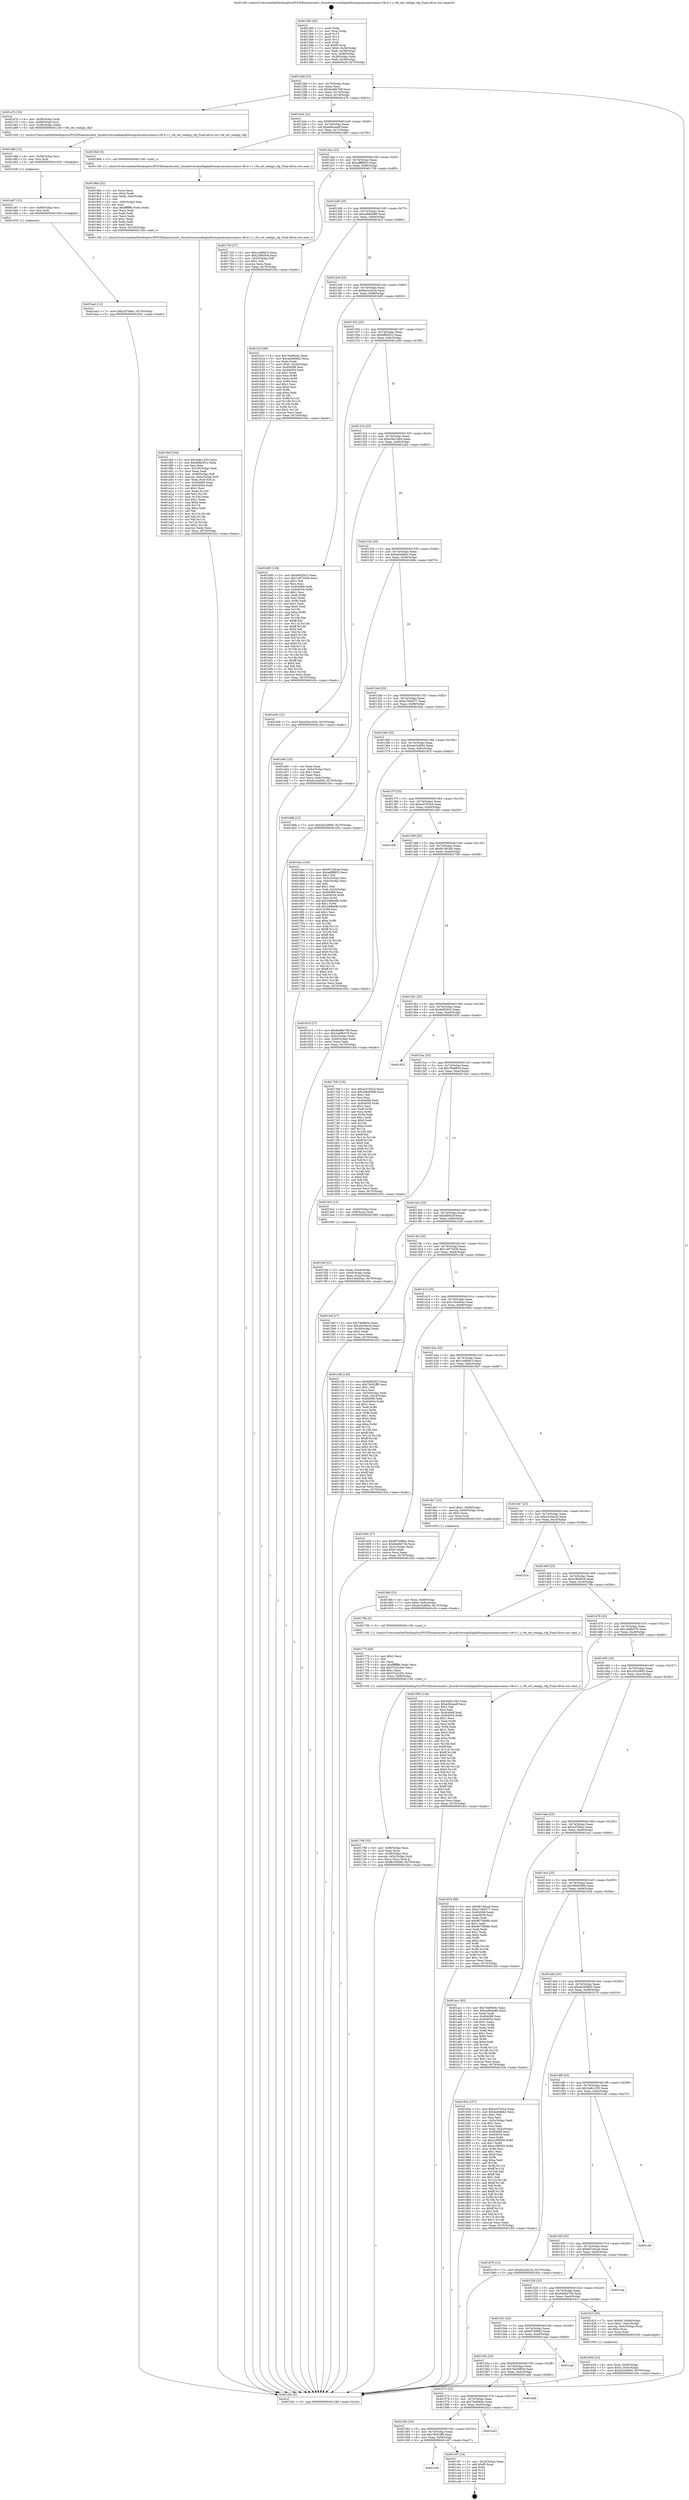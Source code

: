 digraph "0x401260" {
  label = "0x401260 (/mnt/c/Users/mathe/Desktop/tcc/POCII/binaries/extr_linuxdriversmediaplatformqcomcamsscamss-vfe-4-1.c_vfe_set_realign_cfg_Final-ollvm.out::main(0))"
  labelloc = "t"
  node[shape=record]

  Entry [label="",width=0.3,height=0.3,shape=circle,fillcolor=black,style=filled]
  "0x40128d" [label="{
     0x40128d [23]\l
     | [instrs]\l
     &nbsp;&nbsp;0x40128d \<+3\>: mov -0x70(%rbp),%eax\l
     &nbsp;&nbsp;0x401290 \<+2\>: mov %eax,%ecx\l
     &nbsp;&nbsp;0x401292 \<+6\>: sub $0x8ed6b708,%ecx\l
     &nbsp;&nbsp;0x401298 \<+3\>: mov %eax,-0x74(%rbp)\l
     &nbsp;&nbsp;0x40129b \<+3\>: mov %ecx,-0x78(%rbp)\l
     &nbsp;&nbsp;0x40129e \<+6\>: je 0000000000401a7b \<main+0x81b\>\l
  }"]
  "0x401a7b" [label="{
     0x401a7b [16]\l
     | [instrs]\l
     &nbsp;&nbsp;0x401a7b \<+4\>: mov -0x58(%rbp),%rdi\l
     &nbsp;&nbsp;0x401a7f \<+4\>: mov -0x68(%rbp),%rsi\l
     &nbsp;&nbsp;0x401a83 \<+3\>: mov -0x48(%rbp),%edx\l
     &nbsp;&nbsp;0x401a86 \<+5\>: call 0000000000401240 \<vfe_set_realign_cfg\>\l
     | [calls]\l
     &nbsp;&nbsp;0x401240 \{1\} (/mnt/c/Users/mathe/Desktop/tcc/POCII/binaries/extr_linuxdriversmediaplatformqcomcamsscamss-vfe-4-1.c_vfe_set_realign_cfg_Final-ollvm.out::vfe_set_realign_cfg)\l
  }"]
  "0x4012a4" [label="{
     0x4012a4 [22]\l
     | [instrs]\l
     &nbsp;&nbsp;0x4012a4 \<+5\>: jmp 00000000004012a9 \<main+0x49\>\l
     &nbsp;&nbsp;0x4012a9 \<+3\>: mov -0x74(%rbp),%eax\l
     &nbsp;&nbsp;0x4012ac \<+5\>: sub $0xa06ceadf,%eax\l
     &nbsp;&nbsp;0x4012b1 \<+3\>: mov %eax,-0x7c(%rbp)\l
     &nbsp;&nbsp;0x4012b4 \<+6\>: je 00000000004019b6 \<main+0x756\>\l
  }"]
  Exit [label="",width=0.3,height=0.3,shape=circle,fillcolor=black,style=filled,peripheries=2]
  "0x4019b6" [label="{
     0x4019b6 [5]\l
     | [instrs]\l
     &nbsp;&nbsp;0x4019b6 \<+5\>: call 0000000000401160 \<next_i\>\l
     | [calls]\l
     &nbsp;&nbsp;0x401160 \{1\} (/mnt/c/Users/mathe/Desktop/tcc/POCII/binaries/extr_linuxdriversmediaplatformqcomcamsscamss-vfe-4-1.c_vfe_set_realign_cfg_Final-ollvm.out::next_i)\l
  }"]
  "0x4012ba" [label="{
     0x4012ba [22]\l
     | [instrs]\l
     &nbsp;&nbsp;0x4012ba \<+5\>: jmp 00000000004012bf \<main+0x5f\>\l
     &nbsp;&nbsp;0x4012bf \<+3\>: mov -0x74(%rbp),%eax\l
     &nbsp;&nbsp;0x4012c2 \<+5\>: sub $0xadff8833,%eax\l
     &nbsp;&nbsp;0x4012c7 \<+3\>: mov %eax,-0x80(%rbp)\l
     &nbsp;&nbsp;0x4012ca \<+6\>: je 0000000000401750 \<main+0x4f0\>\l
  }"]
  "0x4015a5" [label="{
     0x4015a5\l
  }", style=dashed]
  "0x401750" [label="{
     0x401750 [27]\l
     | [instrs]\l
     &nbsp;&nbsp;0x401750 \<+5\>: mov $0x1e4f0dc3,%eax\l
     &nbsp;&nbsp;0x401755 \<+5\>: mov $0x23f6d0c6,%ecx\l
     &nbsp;&nbsp;0x40175a \<+3\>: mov -0x25(%rbp),%dl\l
     &nbsp;&nbsp;0x40175d \<+3\>: test $0x1,%dl\l
     &nbsp;&nbsp;0x401760 \<+3\>: cmovne %ecx,%eax\l
     &nbsp;&nbsp;0x401763 \<+3\>: mov %eax,-0x70(%rbp)\l
     &nbsp;&nbsp;0x401766 \<+5\>: jmp 0000000000401d3c \<main+0xadc\>\l
  }"]
  "0x4012d0" [label="{
     0x4012d0 [25]\l
     | [instrs]\l
     &nbsp;&nbsp;0x4012d0 \<+5\>: jmp 00000000004012d5 \<main+0x75\>\l
     &nbsp;&nbsp;0x4012d5 \<+3\>: mov -0x74(%rbp),%eax\l
     &nbsp;&nbsp;0x4012d8 \<+5\>: sub $0xae66eb86,%eax\l
     &nbsp;&nbsp;0x4012dd \<+6\>: mov %eax,-0x84(%rbp)\l
     &nbsp;&nbsp;0x4012e3 \<+6\>: je 0000000000401b1f \<main+0x8bf\>\l
  }"]
  "0x401c97" [label="{
     0x401c97 [19]\l
     | [instrs]\l
     &nbsp;&nbsp;0x401c97 \<+3\>: mov -0x24(%rbp),%eax\l
     &nbsp;&nbsp;0x401c9a \<+7\>: add $0xf0,%rsp\l
     &nbsp;&nbsp;0x401ca1 \<+1\>: pop %rbx\l
     &nbsp;&nbsp;0x401ca2 \<+2\>: pop %r12\l
     &nbsp;&nbsp;0x401ca4 \<+2\>: pop %r14\l
     &nbsp;&nbsp;0x401ca6 \<+2\>: pop %r15\l
     &nbsp;&nbsp;0x401ca8 \<+1\>: pop %rbp\l
     &nbsp;&nbsp;0x401ca9 \<+1\>: ret\l
  }"]
  "0x401b1f" [label="{
     0x401b1f [90]\l
     | [instrs]\l
     &nbsp;&nbsp;0x401b1f \<+5\>: mov $0x76a99c6c,%eax\l
     &nbsp;&nbsp;0x401b24 \<+5\>: mov $0x4a2698d2,%ecx\l
     &nbsp;&nbsp;0x401b29 \<+2\>: xor %edx,%edx\l
     &nbsp;&nbsp;0x401b2b \<+7\>: movl $0x0,-0x34(%rbp)\l
     &nbsp;&nbsp;0x401b32 \<+7\>: mov 0x404068,%esi\l
     &nbsp;&nbsp;0x401b39 \<+7\>: mov 0x404054,%edi\l
     &nbsp;&nbsp;0x401b40 \<+3\>: sub $0x1,%edx\l
     &nbsp;&nbsp;0x401b43 \<+3\>: mov %esi,%r8d\l
     &nbsp;&nbsp;0x401b46 \<+3\>: add %edx,%r8d\l
     &nbsp;&nbsp;0x401b49 \<+4\>: imul %r8d,%esi\l
     &nbsp;&nbsp;0x401b4d \<+3\>: and $0x1,%esi\l
     &nbsp;&nbsp;0x401b50 \<+3\>: cmp $0x0,%esi\l
     &nbsp;&nbsp;0x401b53 \<+4\>: sete %r9b\l
     &nbsp;&nbsp;0x401b57 \<+3\>: cmp $0xa,%edi\l
     &nbsp;&nbsp;0x401b5a \<+4\>: setl %r10b\l
     &nbsp;&nbsp;0x401b5e \<+3\>: mov %r9b,%r11b\l
     &nbsp;&nbsp;0x401b61 \<+3\>: and %r10b,%r11b\l
     &nbsp;&nbsp;0x401b64 \<+3\>: xor %r10b,%r9b\l
     &nbsp;&nbsp;0x401b67 \<+3\>: or %r9b,%r11b\l
     &nbsp;&nbsp;0x401b6a \<+4\>: test $0x1,%r11b\l
     &nbsp;&nbsp;0x401b6e \<+3\>: cmovne %ecx,%eax\l
     &nbsp;&nbsp;0x401b71 \<+3\>: mov %eax,-0x70(%rbp)\l
     &nbsp;&nbsp;0x401b74 \<+5\>: jmp 0000000000401d3c \<main+0xadc\>\l
  }"]
  "0x4012e9" [label="{
     0x4012e9 [25]\l
     | [instrs]\l
     &nbsp;&nbsp;0x4012e9 \<+5\>: jmp 00000000004012ee \<main+0x8e\>\l
     &nbsp;&nbsp;0x4012ee \<+3\>: mov -0x74(%rbp),%eax\l
     &nbsp;&nbsp;0x4012f1 \<+5\>: sub $0xbe2cd23a,%eax\l
     &nbsp;&nbsp;0x4012f6 \<+6\>: mov %eax,-0x88(%rbp)\l
     &nbsp;&nbsp;0x4012fc \<+6\>: je 0000000000401b85 \<main+0x925\>\l
  }"]
  "0x40158c" [label="{
     0x40158c [25]\l
     | [instrs]\l
     &nbsp;&nbsp;0x40158c \<+5\>: jmp 0000000000401591 \<main+0x331\>\l
     &nbsp;&nbsp;0x401591 \<+3\>: mov -0x74(%rbp),%eax\l
     &nbsp;&nbsp;0x401594 \<+5\>: sub $0x78c81ff8,%eax\l
     &nbsp;&nbsp;0x401599 \<+6\>: mov %eax,-0xf4(%rbp)\l
     &nbsp;&nbsp;0x40159f \<+6\>: je 0000000000401c97 \<main+0xa37\>\l
  }"]
  "0x401b85" [label="{
     0x401b85 [134]\l
     | [instrs]\l
     &nbsp;&nbsp;0x401b85 \<+5\>: mov $0xfe6f2923,%eax\l
     &nbsp;&nbsp;0x401b8a \<+5\>: mov $0x14973436,%ecx\l
     &nbsp;&nbsp;0x401b8f \<+2\>: mov $0x1,%dl\l
     &nbsp;&nbsp;0x401b91 \<+2\>: xor %esi,%esi\l
     &nbsp;&nbsp;0x401b93 \<+7\>: mov 0x404068,%edi\l
     &nbsp;&nbsp;0x401b9a \<+8\>: mov 0x404054,%r8d\l
     &nbsp;&nbsp;0x401ba2 \<+3\>: sub $0x1,%esi\l
     &nbsp;&nbsp;0x401ba5 \<+3\>: mov %edi,%r9d\l
     &nbsp;&nbsp;0x401ba8 \<+3\>: add %esi,%r9d\l
     &nbsp;&nbsp;0x401bab \<+4\>: imul %r9d,%edi\l
     &nbsp;&nbsp;0x401baf \<+3\>: and $0x1,%edi\l
     &nbsp;&nbsp;0x401bb2 \<+3\>: cmp $0x0,%edi\l
     &nbsp;&nbsp;0x401bb5 \<+4\>: sete %r10b\l
     &nbsp;&nbsp;0x401bb9 \<+4\>: cmp $0xa,%r8d\l
     &nbsp;&nbsp;0x401bbd \<+4\>: setl %r11b\l
     &nbsp;&nbsp;0x401bc1 \<+3\>: mov %r10b,%bl\l
     &nbsp;&nbsp;0x401bc4 \<+3\>: xor $0xff,%bl\l
     &nbsp;&nbsp;0x401bc7 \<+3\>: mov %r11b,%r14b\l
     &nbsp;&nbsp;0x401bca \<+4\>: xor $0xff,%r14b\l
     &nbsp;&nbsp;0x401bce \<+3\>: xor $0x0,%dl\l
     &nbsp;&nbsp;0x401bd1 \<+3\>: mov %bl,%r15b\l
     &nbsp;&nbsp;0x401bd4 \<+4\>: and $0x0,%r15b\l
     &nbsp;&nbsp;0x401bd8 \<+3\>: and %dl,%r10b\l
     &nbsp;&nbsp;0x401bdb \<+3\>: mov %r14b,%r12b\l
     &nbsp;&nbsp;0x401bde \<+4\>: and $0x0,%r12b\l
     &nbsp;&nbsp;0x401be2 \<+3\>: and %dl,%r11b\l
     &nbsp;&nbsp;0x401be5 \<+3\>: or %r10b,%r15b\l
     &nbsp;&nbsp;0x401be8 \<+3\>: or %r11b,%r12b\l
     &nbsp;&nbsp;0x401beb \<+3\>: xor %r12b,%r15b\l
     &nbsp;&nbsp;0x401bee \<+3\>: or %r14b,%bl\l
     &nbsp;&nbsp;0x401bf1 \<+3\>: xor $0xff,%bl\l
     &nbsp;&nbsp;0x401bf4 \<+3\>: or $0x0,%dl\l
     &nbsp;&nbsp;0x401bf7 \<+2\>: and %dl,%bl\l
     &nbsp;&nbsp;0x401bf9 \<+3\>: or %bl,%r15b\l
     &nbsp;&nbsp;0x401bfc \<+4\>: test $0x1,%r15b\l
     &nbsp;&nbsp;0x401c00 \<+3\>: cmovne %ecx,%eax\l
     &nbsp;&nbsp;0x401c03 \<+3\>: mov %eax,-0x70(%rbp)\l
     &nbsp;&nbsp;0x401c06 \<+5\>: jmp 0000000000401d3c \<main+0xadc\>\l
  }"]
  "0x401302" [label="{
     0x401302 [25]\l
     | [instrs]\l
     &nbsp;&nbsp;0x401302 \<+5\>: jmp 0000000000401307 \<main+0xa7\>\l
     &nbsp;&nbsp;0x401307 \<+3\>: mov -0x74(%rbp),%eax\l
     &nbsp;&nbsp;0x40130a \<+5\>: sub $0xbf8b5f12,%eax\l
     &nbsp;&nbsp;0x40130f \<+6\>: mov %eax,-0x8c(%rbp)\l
     &nbsp;&nbsp;0x401315 \<+6\>: je 0000000000401a56 \<main+0x7f6\>\l
  }"]
  "0x401d22" [label="{
     0x401d22\l
  }", style=dashed]
  "0x401a56" [label="{
     0x401a56 [12]\l
     | [instrs]\l
     &nbsp;&nbsp;0x401a56 \<+7\>: movl $0xd3be1bb4,-0x70(%rbp)\l
     &nbsp;&nbsp;0x401a5d \<+5\>: jmp 0000000000401d3c \<main+0xadc\>\l
  }"]
  "0x40131b" [label="{
     0x40131b [25]\l
     | [instrs]\l
     &nbsp;&nbsp;0x40131b \<+5\>: jmp 0000000000401320 \<main+0xc0\>\l
     &nbsp;&nbsp;0x401320 \<+3\>: mov -0x74(%rbp),%eax\l
     &nbsp;&nbsp;0x401323 \<+5\>: sub $0xd3be1bb4,%eax\l
     &nbsp;&nbsp;0x401328 \<+6\>: mov %eax,-0x90(%rbp)\l
     &nbsp;&nbsp;0x40132e \<+6\>: je 0000000000401a62 \<main+0x802\>\l
  }"]
  "0x401573" [label="{
     0x401573 [25]\l
     | [instrs]\l
     &nbsp;&nbsp;0x401573 \<+5\>: jmp 0000000000401578 \<main+0x318\>\l
     &nbsp;&nbsp;0x401578 \<+3\>: mov -0x74(%rbp),%eax\l
     &nbsp;&nbsp;0x40157b \<+5\>: sub $0x76a99c6c,%eax\l
     &nbsp;&nbsp;0x401580 \<+6\>: mov %eax,-0xf0(%rbp)\l
     &nbsp;&nbsp;0x401586 \<+6\>: je 0000000000401d22 \<main+0xac2\>\l
  }"]
  "0x401a62" [label="{
     0x401a62 [25]\l
     | [instrs]\l
     &nbsp;&nbsp;0x401a62 \<+2\>: xor %eax,%eax\l
     &nbsp;&nbsp;0x401a64 \<+3\>: mov -0x6c(%rbp),%ecx\l
     &nbsp;&nbsp;0x401a67 \<+3\>: sub $0x1,%eax\l
     &nbsp;&nbsp;0x401a6a \<+2\>: sub %eax,%ecx\l
     &nbsp;&nbsp;0x401a6c \<+3\>: mov %ecx,-0x6c(%rbp)\l
     &nbsp;&nbsp;0x401a6f \<+7\>: movl $0xeb1b495e,-0x70(%rbp)\l
     &nbsp;&nbsp;0x401a76 \<+5\>: jmp 0000000000401d3c \<main+0xadc\>\l
  }"]
  "0x401334" [label="{
     0x401334 [25]\l
     | [instrs]\l
     &nbsp;&nbsp;0x401334 \<+5\>: jmp 0000000000401339 \<main+0xd9\>\l
     &nbsp;&nbsp;0x401339 \<+3\>: mov -0x74(%rbp),%eax\l
     &nbsp;&nbsp;0x40133c \<+5\>: sub $0xda5bfeb2,%eax\l
     &nbsp;&nbsp;0x401341 \<+6\>: mov %eax,-0x94(%rbp)\l
     &nbsp;&nbsp;0x401347 \<+6\>: je 00000000004018db \<main+0x67b\>\l
  }"]
  "0x401abb" [label="{
     0x401abb\l
  }", style=dashed]
  "0x4018db" [label="{
     0x4018db [12]\l
     | [instrs]\l
     &nbsp;&nbsp;0x4018db \<+7\>: movl $0x2b3c0805,-0x70(%rbp)\l
     &nbsp;&nbsp;0x4018e2 \<+5\>: jmp 0000000000401d3c \<main+0xadc\>\l
  }"]
  "0x40134d" [label="{
     0x40134d [25]\l
     | [instrs]\l
     &nbsp;&nbsp;0x40134d \<+5\>: jmp 0000000000401352 \<main+0xf2\>\l
     &nbsp;&nbsp;0x401352 \<+3\>: mov -0x74(%rbp),%eax\l
     &nbsp;&nbsp;0x401355 \<+5\>: sub $0xe700d377,%eax\l
     &nbsp;&nbsp;0x40135a \<+6\>: mov %eax,-0x98(%rbp)\l
     &nbsp;&nbsp;0x401360 \<+6\>: je 00000000004016ac \<main+0x44c\>\l
  }"]
  "0x40155a" [label="{
     0x40155a [25]\l
     | [instrs]\l
     &nbsp;&nbsp;0x40155a \<+5\>: jmp 000000000040155f \<main+0x2ff\>\l
     &nbsp;&nbsp;0x40155f \<+3\>: mov -0x74(%rbp),%eax\l
     &nbsp;&nbsp;0x401562 \<+5\>: sub $0x76a3d826,%eax\l
     &nbsp;&nbsp;0x401567 \<+6\>: mov %eax,-0xec(%rbp)\l
     &nbsp;&nbsp;0x40156d \<+6\>: je 0000000000401abb \<main+0x85b\>\l
  }"]
  "0x4016ac" [label="{
     0x4016ac [164]\l
     | [instrs]\l
     &nbsp;&nbsp;0x4016ac \<+5\>: mov $0x6674dcad,%eax\l
     &nbsp;&nbsp;0x4016b1 \<+5\>: mov $0xadff8833,%ecx\l
     &nbsp;&nbsp;0x4016b6 \<+2\>: mov $0x1,%dl\l
     &nbsp;&nbsp;0x4016b8 \<+3\>: mov -0x5c(%rbp),%esi\l
     &nbsp;&nbsp;0x4016bb \<+3\>: cmp -0x4c(%rbp),%esi\l
     &nbsp;&nbsp;0x4016be \<+4\>: setl %dil\l
     &nbsp;&nbsp;0x4016c2 \<+4\>: and $0x1,%dil\l
     &nbsp;&nbsp;0x4016c6 \<+4\>: mov %dil,-0x25(%rbp)\l
     &nbsp;&nbsp;0x4016ca \<+7\>: mov 0x404068,%esi\l
     &nbsp;&nbsp;0x4016d1 \<+8\>: mov 0x404054,%r8d\l
     &nbsp;&nbsp;0x4016d9 \<+3\>: mov %esi,%r9d\l
     &nbsp;&nbsp;0x4016dc \<+7\>: add $0x34f6e0fb,%r9d\l
     &nbsp;&nbsp;0x4016e3 \<+4\>: sub $0x1,%r9d\l
     &nbsp;&nbsp;0x4016e7 \<+7\>: sub $0x34f6e0fb,%r9d\l
     &nbsp;&nbsp;0x4016ee \<+4\>: imul %r9d,%esi\l
     &nbsp;&nbsp;0x4016f2 \<+3\>: and $0x1,%esi\l
     &nbsp;&nbsp;0x4016f5 \<+3\>: cmp $0x0,%esi\l
     &nbsp;&nbsp;0x4016f8 \<+4\>: sete %dil\l
     &nbsp;&nbsp;0x4016fc \<+4\>: cmp $0xa,%r8d\l
     &nbsp;&nbsp;0x401700 \<+4\>: setl %r10b\l
     &nbsp;&nbsp;0x401704 \<+3\>: mov %dil,%r11b\l
     &nbsp;&nbsp;0x401707 \<+4\>: xor $0xff,%r11b\l
     &nbsp;&nbsp;0x40170b \<+3\>: mov %r10b,%bl\l
     &nbsp;&nbsp;0x40170e \<+3\>: xor $0xff,%bl\l
     &nbsp;&nbsp;0x401711 \<+3\>: xor $0x0,%dl\l
     &nbsp;&nbsp;0x401714 \<+3\>: mov %r11b,%r14b\l
     &nbsp;&nbsp;0x401717 \<+4\>: and $0x0,%r14b\l
     &nbsp;&nbsp;0x40171b \<+3\>: and %dl,%dil\l
     &nbsp;&nbsp;0x40171e \<+3\>: mov %bl,%r15b\l
     &nbsp;&nbsp;0x401721 \<+4\>: and $0x0,%r15b\l
     &nbsp;&nbsp;0x401725 \<+3\>: and %dl,%r10b\l
     &nbsp;&nbsp;0x401728 \<+3\>: or %dil,%r14b\l
     &nbsp;&nbsp;0x40172b \<+3\>: or %r10b,%r15b\l
     &nbsp;&nbsp;0x40172e \<+3\>: xor %r15b,%r14b\l
     &nbsp;&nbsp;0x401731 \<+3\>: or %bl,%r11b\l
     &nbsp;&nbsp;0x401734 \<+4\>: xor $0xff,%r11b\l
     &nbsp;&nbsp;0x401738 \<+3\>: or $0x0,%dl\l
     &nbsp;&nbsp;0x40173b \<+3\>: and %dl,%r11b\l
     &nbsp;&nbsp;0x40173e \<+3\>: or %r11b,%r14b\l
     &nbsp;&nbsp;0x401741 \<+4\>: test $0x1,%r14b\l
     &nbsp;&nbsp;0x401745 \<+3\>: cmovne %ecx,%eax\l
     &nbsp;&nbsp;0x401748 \<+3\>: mov %eax,-0x70(%rbp)\l
     &nbsp;&nbsp;0x40174b \<+5\>: jmp 0000000000401d3c \<main+0xadc\>\l
  }"]
  "0x401366" [label="{
     0x401366 [25]\l
     | [instrs]\l
     &nbsp;&nbsp;0x401366 \<+5\>: jmp 000000000040136b \<main+0x10b\>\l
     &nbsp;&nbsp;0x40136b \<+3\>: mov -0x74(%rbp),%eax\l
     &nbsp;&nbsp;0x40136e \<+5\>: sub $0xeb1b495e,%eax\l
     &nbsp;&nbsp;0x401373 \<+6\>: mov %eax,-0x9c(%rbp)\l
     &nbsp;&nbsp;0x401379 \<+6\>: je 0000000000401915 \<main+0x6b5\>\l
  }"]
  "0x401aaf" [label="{
     0x401aaf\l
  }", style=dashed]
  "0x401915" [label="{
     0x401915 [27]\l
     | [instrs]\l
     &nbsp;&nbsp;0x401915 \<+5\>: mov $0x8ed6b708,%eax\l
     &nbsp;&nbsp;0x40191a \<+5\>: mov $0x2ad8b579,%ecx\l
     &nbsp;&nbsp;0x40191f \<+3\>: mov -0x6c(%rbp),%edx\l
     &nbsp;&nbsp;0x401922 \<+3\>: cmp -0x60(%rbp),%edx\l
     &nbsp;&nbsp;0x401925 \<+3\>: cmovl %ecx,%eax\l
     &nbsp;&nbsp;0x401928 \<+3\>: mov %eax,-0x70(%rbp)\l
     &nbsp;&nbsp;0x40192b \<+5\>: jmp 0000000000401d3c \<main+0xadc\>\l
  }"]
  "0x40137f" [label="{
     0x40137f [25]\l
     | [instrs]\l
     &nbsp;&nbsp;0x40137f \<+5\>: jmp 0000000000401384 \<main+0x124\>\l
     &nbsp;&nbsp;0x401384 \<+3\>: mov -0x74(%rbp),%eax\l
     &nbsp;&nbsp;0x401387 \<+5\>: sub $0xec07b5cd,%eax\l
     &nbsp;&nbsp;0x40138c \<+6\>: mov %eax,-0xa0(%rbp)\l
     &nbsp;&nbsp;0x401392 \<+6\>: je 0000000000401cb6 \<main+0xa56\>\l
  }"]
  "0x401aa3" [label="{
     0x401aa3 [12]\l
     | [instrs]\l
     &nbsp;&nbsp;0x401aa3 \<+7\>: movl $0x2cf7b6ac,-0x70(%rbp)\l
     &nbsp;&nbsp;0x401aaa \<+5\>: jmp 0000000000401d3c \<main+0xadc\>\l
  }"]
  "0x401cb6" [label="{
     0x401cb6\l
  }", style=dashed]
  "0x401398" [label="{
     0x401398 [25]\l
     | [instrs]\l
     &nbsp;&nbsp;0x401398 \<+5\>: jmp 000000000040139d \<main+0x13d\>\l
     &nbsp;&nbsp;0x40139d \<+3\>: mov -0x74(%rbp),%eax\l
     &nbsp;&nbsp;0x4013a0 \<+5\>: sub $0xfb109266,%eax\l
     &nbsp;&nbsp;0x4013a5 \<+6\>: mov %eax,-0xa4(%rbp)\l
     &nbsp;&nbsp;0x4013ab \<+6\>: je 00000000004017b8 \<main+0x558\>\l
  }"]
  "0x401a97" [label="{
     0x401a97 [12]\l
     | [instrs]\l
     &nbsp;&nbsp;0x401a97 \<+4\>: mov -0x68(%rbp),%rsi\l
     &nbsp;&nbsp;0x401a9b \<+3\>: mov %rsi,%rdi\l
     &nbsp;&nbsp;0x401a9e \<+5\>: call 0000000000401030 \<free@plt\>\l
     | [calls]\l
     &nbsp;&nbsp;0x401030 \{1\} (unknown)\l
  }"]
  "0x4017b8" [label="{
     0x4017b8 [134]\l
     | [instrs]\l
     &nbsp;&nbsp;0x4017b8 \<+5\>: mov $0xec07b5cd,%eax\l
     &nbsp;&nbsp;0x4017bd \<+5\>: mov $0x39e05996,%ecx\l
     &nbsp;&nbsp;0x4017c2 \<+2\>: mov $0x1,%dl\l
     &nbsp;&nbsp;0x4017c4 \<+2\>: xor %esi,%esi\l
     &nbsp;&nbsp;0x4017c6 \<+7\>: mov 0x404068,%edi\l
     &nbsp;&nbsp;0x4017cd \<+8\>: mov 0x404054,%r8d\l
     &nbsp;&nbsp;0x4017d5 \<+3\>: sub $0x1,%esi\l
     &nbsp;&nbsp;0x4017d8 \<+3\>: mov %edi,%r9d\l
     &nbsp;&nbsp;0x4017db \<+3\>: add %esi,%r9d\l
     &nbsp;&nbsp;0x4017de \<+4\>: imul %r9d,%edi\l
     &nbsp;&nbsp;0x4017e2 \<+3\>: and $0x1,%edi\l
     &nbsp;&nbsp;0x4017e5 \<+3\>: cmp $0x0,%edi\l
     &nbsp;&nbsp;0x4017e8 \<+4\>: sete %r10b\l
     &nbsp;&nbsp;0x4017ec \<+4\>: cmp $0xa,%r8d\l
     &nbsp;&nbsp;0x4017f0 \<+4\>: setl %r11b\l
     &nbsp;&nbsp;0x4017f4 \<+3\>: mov %r10b,%bl\l
     &nbsp;&nbsp;0x4017f7 \<+3\>: xor $0xff,%bl\l
     &nbsp;&nbsp;0x4017fa \<+3\>: mov %r11b,%r14b\l
     &nbsp;&nbsp;0x4017fd \<+4\>: xor $0xff,%r14b\l
     &nbsp;&nbsp;0x401801 \<+3\>: xor $0x0,%dl\l
     &nbsp;&nbsp;0x401804 \<+3\>: mov %bl,%r15b\l
     &nbsp;&nbsp;0x401807 \<+4\>: and $0x0,%r15b\l
     &nbsp;&nbsp;0x40180b \<+3\>: and %dl,%r10b\l
     &nbsp;&nbsp;0x40180e \<+3\>: mov %r14b,%r12b\l
     &nbsp;&nbsp;0x401811 \<+4\>: and $0x0,%r12b\l
     &nbsp;&nbsp;0x401815 \<+3\>: and %dl,%r11b\l
     &nbsp;&nbsp;0x401818 \<+3\>: or %r10b,%r15b\l
     &nbsp;&nbsp;0x40181b \<+3\>: or %r11b,%r12b\l
     &nbsp;&nbsp;0x40181e \<+3\>: xor %r12b,%r15b\l
     &nbsp;&nbsp;0x401821 \<+3\>: or %r14b,%bl\l
     &nbsp;&nbsp;0x401824 \<+3\>: xor $0xff,%bl\l
     &nbsp;&nbsp;0x401827 \<+3\>: or $0x0,%dl\l
     &nbsp;&nbsp;0x40182a \<+2\>: and %dl,%bl\l
     &nbsp;&nbsp;0x40182c \<+3\>: or %bl,%r15b\l
     &nbsp;&nbsp;0x40182f \<+4\>: test $0x1,%r15b\l
     &nbsp;&nbsp;0x401833 \<+3\>: cmovne %ecx,%eax\l
     &nbsp;&nbsp;0x401836 \<+3\>: mov %eax,-0x70(%rbp)\l
     &nbsp;&nbsp;0x401839 \<+5\>: jmp 0000000000401d3c \<main+0xadc\>\l
  }"]
  "0x4013b1" [label="{
     0x4013b1 [25]\l
     | [instrs]\l
     &nbsp;&nbsp;0x4013b1 \<+5\>: jmp 00000000004013b6 \<main+0x156\>\l
     &nbsp;&nbsp;0x4013b6 \<+3\>: mov -0x74(%rbp),%eax\l
     &nbsp;&nbsp;0x4013b9 \<+5\>: sub $0xfe6f2923,%eax\l
     &nbsp;&nbsp;0x4013be \<+6\>: mov %eax,-0xa8(%rbp)\l
     &nbsp;&nbsp;0x4013c4 \<+6\>: je 0000000000401d35 \<main+0xad5\>\l
  }"]
  "0x401a8b" [label="{
     0x401a8b [12]\l
     | [instrs]\l
     &nbsp;&nbsp;0x401a8b \<+4\>: mov -0x58(%rbp),%rsi\l
     &nbsp;&nbsp;0x401a8f \<+3\>: mov %rsi,%rdi\l
     &nbsp;&nbsp;0x401a92 \<+5\>: call 0000000000401030 \<free@plt\>\l
     | [calls]\l
     &nbsp;&nbsp;0x401030 \{1\} (unknown)\l
  }"]
  "0x401d35" [label="{
     0x401d35\l
  }", style=dashed]
  "0x4013ca" [label="{
     0x4013ca [25]\l
     | [instrs]\l
     &nbsp;&nbsp;0x4013ca \<+5\>: jmp 00000000004013cf \<main+0x16f\>\l
     &nbsp;&nbsp;0x4013cf \<+3\>: mov -0x74(%rbp),%eax\l
     &nbsp;&nbsp;0x4013d2 \<+5\>: sub $0x78a883d,%eax\l
     &nbsp;&nbsp;0x4013d7 \<+6\>: mov %eax,-0xac(%rbp)\l
     &nbsp;&nbsp;0x4013dd \<+6\>: je 00000000004015e2 \<main+0x382\>\l
  }"]
  "0x4019ef" [label="{
     0x4019ef [103]\l
     | [instrs]\l
     &nbsp;&nbsp;0x4019ef \<+5\>: mov $0x5a8c1293,%ecx\l
     &nbsp;&nbsp;0x4019f4 \<+5\>: mov $0xbf8b5f12,%edx\l
     &nbsp;&nbsp;0x4019f9 \<+2\>: xor %esi,%esi\l
     &nbsp;&nbsp;0x4019fb \<+6\>: mov -0x100(%rbp),%edi\l
     &nbsp;&nbsp;0x401a01 \<+3\>: imul %eax,%edi\l
     &nbsp;&nbsp;0x401a04 \<+4\>: mov -0x68(%rbp),%r8\l
     &nbsp;&nbsp;0x401a08 \<+4\>: movslq -0x6c(%rbp),%r9\l
     &nbsp;&nbsp;0x401a0c \<+4\>: mov %edi,(%r8,%r9,4)\l
     &nbsp;&nbsp;0x401a10 \<+7\>: mov 0x404068,%eax\l
     &nbsp;&nbsp;0x401a17 \<+7\>: mov 0x404054,%edi\l
     &nbsp;&nbsp;0x401a1e \<+3\>: sub $0x1,%esi\l
     &nbsp;&nbsp;0x401a21 \<+3\>: mov %eax,%r10d\l
     &nbsp;&nbsp;0x401a24 \<+3\>: add %esi,%r10d\l
     &nbsp;&nbsp;0x401a27 \<+4\>: imul %r10d,%eax\l
     &nbsp;&nbsp;0x401a2b \<+3\>: and $0x1,%eax\l
     &nbsp;&nbsp;0x401a2e \<+3\>: cmp $0x0,%eax\l
     &nbsp;&nbsp;0x401a31 \<+4\>: sete %r11b\l
     &nbsp;&nbsp;0x401a35 \<+3\>: cmp $0xa,%edi\l
     &nbsp;&nbsp;0x401a38 \<+3\>: setl %bl\l
     &nbsp;&nbsp;0x401a3b \<+3\>: mov %r11b,%r14b\l
     &nbsp;&nbsp;0x401a3e \<+3\>: and %bl,%r14b\l
     &nbsp;&nbsp;0x401a41 \<+3\>: xor %bl,%r11b\l
     &nbsp;&nbsp;0x401a44 \<+3\>: or %r11b,%r14b\l
     &nbsp;&nbsp;0x401a47 \<+4\>: test $0x1,%r14b\l
     &nbsp;&nbsp;0x401a4b \<+3\>: cmovne %edx,%ecx\l
     &nbsp;&nbsp;0x401a4e \<+3\>: mov %ecx,-0x70(%rbp)\l
     &nbsp;&nbsp;0x401a51 \<+5\>: jmp 0000000000401d3c \<main+0xadc\>\l
  }"]
  "0x4015e2" [label="{
     0x4015e2 [13]\l
     | [instrs]\l
     &nbsp;&nbsp;0x4015e2 \<+4\>: mov -0x40(%rbp),%rax\l
     &nbsp;&nbsp;0x4015e6 \<+4\>: mov 0x8(%rax),%rdi\l
     &nbsp;&nbsp;0x4015ea \<+5\>: call 0000000000401060 \<atoi@plt\>\l
     | [calls]\l
     &nbsp;&nbsp;0x401060 \{1\} (unknown)\l
  }"]
  "0x4013e3" [label="{
     0x4013e3 [25]\l
     | [instrs]\l
     &nbsp;&nbsp;0x4013e3 \<+5\>: jmp 00000000004013e8 \<main+0x188\>\l
     &nbsp;&nbsp;0x4013e8 \<+3\>: mov -0x74(%rbp),%eax\l
     &nbsp;&nbsp;0x4013eb \<+5\>: sub $0xbf00a3f,%eax\l
     &nbsp;&nbsp;0x4013f0 \<+6\>: mov %eax,-0xb0(%rbp)\l
     &nbsp;&nbsp;0x4013f6 \<+6\>: je 00000000004015af \<main+0x34f\>\l
  }"]
  "0x4019bb" [label="{
     0x4019bb [52]\l
     | [instrs]\l
     &nbsp;&nbsp;0x4019bb \<+2\>: xor %ecx,%ecx\l
     &nbsp;&nbsp;0x4019bd \<+5\>: mov $0x2,%edx\l
     &nbsp;&nbsp;0x4019c2 \<+6\>: mov %edx,-0xfc(%rbp)\l
     &nbsp;&nbsp;0x4019c8 \<+1\>: cltd\l
     &nbsp;&nbsp;0x4019c9 \<+6\>: mov -0xfc(%rbp),%esi\l
     &nbsp;&nbsp;0x4019cf \<+2\>: idiv %esi\l
     &nbsp;&nbsp;0x4019d1 \<+6\>: imul $0xfffffffe,%edx,%edx\l
     &nbsp;&nbsp;0x4019d7 \<+2\>: mov %ecx,%edi\l
     &nbsp;&nbsp;0x4019d9 \<+2\>: sub %edx,%edi\l
     &nbsp;&nbsp;0x4019db \<+2\>: mov %ecx,%edx\l
     &nbsp;&nbsp;0x4019dd \<+3\>: sub $0x1,%edx\l
     &nbsp;&nbsp;0x4019e0 \<+2\>: add %edx,%edi\l
     &nbsp;&nbsp;0x4019e2 \<+2\>: sub %edi,%ecx\l
     &nbsp;&nbsp;0x4019e4 \<+6\>: mov %ecx,-0x100(%rbp)\l
     &nbsp;&nbsp;0x4019ea \<+5\>: call 0000000000401160 \<next_i\>\l
     | [calls]\l
     &nbsp;&nbsp;0x401160 \{1\} (/mnt/c/Users/mathe/Desktop/tcc/POCII/binaries/extr_linuxdriversmediaplatformqcomcamsscamss-vfe-4-1.c_vfe_set_realign_cfg_Final-ollvm.out::next_i)\l
  }"]
  "0x4015af" [label="{
     0x4015af [27]\l
     | [instrs]\l
     &nbsp;&nbsp;0x4015af \<+5\>: mov $0x78a883d,%eax\l
     &nbsp;&nbsp;0x4015b4 \<+5\>: mov $0x20c5ea2b,%ecx\l
     &nbsp;&nbsp;0x4015b9 \<+3\>: mov -0x30(%rbp),%edx\l
     &nbsp;&nbsp;0x4015bc \<+3\>: cmp $0x2,%edx\l
     &nbsp;&nbsp;0x4015bf \<+3\>: cmovne %ecx,%eax\l
     &nbsp;&nbsp;0x4015c2 \<+3\>: mov %eax,-0x70(%rbp)\l
     &nbsp;&nbsp;0x4015c5 \<+5\>: jmp 0000000000401d3c \<main+0xadc\>\l
  }"]
  "0x4013fc" [label="{
     0x4013fc [25]\l
     | [instrs]\l
     &nbsp;&nbsp;0x4013fc \<+5\>: jmp 0000000000401401 \<main+0x1a1\>\l
     &nbsp;&nbsp;0x401401 \<+3\>: mov -0x74(%rbp),%eax\l
     &nbsp;&nbsp;0x401404 \<+5\>: sub $0x14973436,%eax\l
     &nbsp;&nbsp;0x401409 \<+6\>: mov %eax,-0xb4(%rbp)\l
     &nbsp;&nbsp;0x40140f \<+6\>: je 0000000000401c0b \<main+0x9ab\>\l
  }"]
  "0x401d3c" [label="{
     0x401d3c [5]\l
     | [instrs]\l
     &nbsp;&nbsp;0x401d3c \<+5\>: jmp 000000000040128d \<main+0x2d\>\l
  }"]
  "0x401260" [label="{
     0x401260 [45]\l
     | [instrs]\l
     &nbsp;&nbsp;0x401260 \<+1\>: push %rbp\l
     &nbsp;&nbsp;0x401261 \<+3\>: mov %rsp,%rbp\l
     &nbsp;&nbsp;0x401264 \<+2\>: push %r15\l
     &nbsp;&nbsp;0x401266 \<+2\>: push %r14\l
     &nbsp;&nbsp;0x401268 \<+2\>: push %r12\l
     &nbsp;&nbsp;0x40126a \<+1\>: push %rbx\l
     &nbsp;&nbsp;0x40126b \<+7\>: sub $0xf0,%rsp\l
     &nbsp;&nbsp;0x401272 \<+7\>: movl $0x0,-0x34(%rbp)\l
     &nbsp;&nbsp;0x401279 \<+3\>: mov %edi,-0x38(%rbp)\l
     &nbsp;&nbsp;0x40127c \<+4\>: mov %rsi,-0x40(%rbp)\l
     &nbsp;&nbsp;0x401280 \<+3\>: mov -0x38(%rbp),%edi\l
     &nbsp;&nbsp;0x401283 \<+3\>: mov %edi,-0x30(%rbp)\l
     &nbsp;&nbsp;0x401286 \<+7\>: movl $0xbf00a3f,-0x70(%rbp)\l
  }"]
  "0x4015ef" [label="{
     0x4015ef [21]\l
     | [instrs]\l
     &nbsp;&nbsp;0x4015ef \<+3\>: mov %eax,-0x44(%rbp)\l
     &nbsp;&nbsp;0x4015f2 \<+3\>: mov -0x44(%rbp),%eax\l
     &nbsp;&nbsp;0x4015f5 \<+3\>: mov %eax,-0x2c(%rbp)\l
     &nbsp;&nbsp;0x4015f8 \<+7\>: movl $0x15e4d5ac,-0x70(%rbp)\l
     &nbsp;&nbsp;0x4015ff \<+5\>: jmp 0000000000401d3c \<main+0xadc\>\l
  }"]
  "0x4018fe" [label="{
     0x4018fe [23]\l
     | [instrs]\l
     &nbsp;&nbsp;0x4018fe \<+4\>: mov %rax,-0x68(%rbp)\l
     &nbsp;&nbsp;0x401902 \<+7\>: movl $0x0,-0x6c(%rbp)\l
     &nbsp;&nbsp;0x401909 \<+7\>: movl $0xeb1b495e,-0x70(%rbp)\l
     &nbsp;&nbsp;0x401910 \<+5\>: jmp 0000000000401d3c \<main+0xadc\>\l
  }"]
  "0x401c0b" [label="{
     0x401c0b [140]\l
     | [instrs]\l
     &nbsp;&nbsp;0x401c0b \<+5\>: mov $0xfe6f2923,%eax\l
     &nbsp;&nbsp;0x401c10 \<+5\>: mov $0x78c81ff8,%ecx\l
     &nbsp;&nbsp;0x401c15 \<+2\>: mov $0x1,%dl\l
     &nbsp;&nbsp;0x401c17 \<+2\>: xor %esi,%esi\l
     &nbsp;&nbsp;0x401c19 \<+3\>: mov -0x34(%rbp),%edi\l
     &nbsp;&nbsp;0x401c1c \<+3\>: mov %edi,-0x24(%rbp)\l
     &nbsp;&nbsp;0x401c1f \<+7\>: mov 0x404068,%edi\l
     &nbsp;&nbsp;0x401c26 \<+8\>: mov 0x404054,%r8d\l
     &nbsp;&nbsp;0x401c2e \<+3\>: sub $0x1,%esi\l
     &nbsp;&nbsp;0x401c31 \<+3\>: mov %edi,%r9d\l
     &nbsp;&nbsp;0x401c34 \<+3\>: add %esi,%r9d\l
     &nbsp;&nbsp;0x401c37 \<+4\>: imul %r9d,%edi\l
     &nbsp;&nbsp;0x401c3b \<+3\>: and $0x1,%edi\l
     &nbsp;&nbsp;0x401c3e \<+3\>: cmp $0x0,%edi\l
     &nbsp;&nbsp;0x401c41 \<+4\>: sete %r10b\l
     &nbsp;&nbsp;0x401c45 \<+4\>: cmp $0xa,%r8d\l
     &nbsp;&nbsp;0x401c49 \<+4\>: setl %r11b\l
     &nbsp;&nbsp;0x401c4d \<+3\>: mov %r10b,%bl\l
     &nbsp;&nbsp;0x401c50 \<+3\>: xor $0xff,%bl\l
     &nbsp;&nbsp;0x401c53 \<+3\>: mov %r11b,%r14b\l
     &nbsp;&nbsp;0x401c56 \<+4\>: xor $0xff,%r14b\l
     &nbsp;&nbsp;0x401c5a \<+3\>: xor $0x0,%dl\l
     &nbsp;&nbsp;0x401c5d \<+3\>: mov %bl,%r15b\l
     &nbsp;&nbsp;0x401c60 \<+4\>: and $0x0,%r15b\l
     &nbsp;&nbsp;0x401c64 \<+3\>: and %dl,%r10b\l
     &nbsp;&nbsp;0x401c67 \<+3\>: mov %r14b,%r12b\l
     &nbsp;&nbsp;0x401c6a \<+4\>: and $0x0,%r12b\l
     &nbsp;&nbsp;0x401c6e \<+3\>: and %dl,%r11b\l
     &nbsp;&nbsp;0x401c71 \<+3\>: or %r10b,%r15b\l
     &nbsp;&nbsp;0x401c74 \<+3\>: or %r11b,%r12b\l
     &nbsp;&nbsp;0x401c77 \<+3\>: xor %r12b,%r15b\l
     &nbsp;&nbsp;0x401c7a \<+3\>: or %r14b,%bl\l
     &nbsp;&nbsp;0x401c7d \<+3\>: xor $0xff,%bl\l
     &nbsp;&nbsp;0x401c80 \<+3\>: or $0x0,%dl\l
     &nbsp;&nbsp;0x401c83 \<+2\>: and %dl,%bl\l
     &nbsp;&nbsp;0x401c85 \<+3\>: or %bl,%r15b\l
     &nbsp;&nbsp;0x401c88 \<+4\>: test $0x1,%r15b\l
     &nbsp;&nbsp;0x401c8c \<+3\>: cmovne %ecx,%eax\l
     &nbsp;&nbsp;0x401c8f \<+3\>: mov %eax,-0x70(%rbp)\l
     &nbsp;&nbsp;0x401c92 \<+5\>: jmp 0000000000401d3c \<main+0xadc\>\l
  }"]
  "0x401415" [label="{
     0x401415 [25]\l
     | [instrs]\l
     &nbsp;&nbsp;0x401415 \<+5\>: jmp 000000000040141a \<main+0x1ba\>\l
     &nbsp;&nbsp;0x40141a \<+3\>: mov -0x74(%rbp),%eax\l
     &nbsp;&nbsp;0x40141d \<+5\>: sub $0x15e4d5ac,%eax\l
     &nbsp;&nbsp;0x401422 \<+6\>: mov %eax,-0xb8(%rbp)\l
     &nbsp;&nbsp;0x401428 \<+6\>: je 0000000000401604 \<main+0x3a4\>\l
  }"]
  "0x401798" [label="{
     0x401798 [32]\l
     | [instrs]\l
     &nbsp;&nbsp;0x401798 \<+6\>: mov -0xf8(%rbp),%ecx\l
     &nbsp;&nbsp;0x40179e \<+3\>: imul %eax,%ecx\l
     &nbsp;&nbsp;0x4017a1 \<+4\>: mov -0x58(%rbp),%rsi\l
     &nbsp;&nbsp;0x4017a5 \<+4\>: movslq -0x5c(%rbp),%rdi\l
     &nbsp;&nbsp;0x4017a9 \<+3\>: mov %ecx,(%rsi,%rdi,4)\l
     &nbsp;&nbsp;0x4017ac \<+7\>: movl $0xfb109266,-0x70(%rbp)\l
     &nbsp;&nbsp;0x4017b3 \<+5\>: jmp 0000000000401d3c \<main+0xadc\>\l
  }"]
  "0x401604" [label="{
     0x401604 [27]\l
     | [instrs]\l
     &nbsp;&nbsp;0x401604 \<+5\>: mov $0x6f749862,%eax\l
     &nbsp;&nbsp;0x401609 \<+5\>: mov $0x6eb6b726,%ecx\l
     &nbsp;&nbsp;0x40160e \<+3\>: mov -0x2c(%rbp),%edx\l
     &nbsp;&nbsp;0x401611 \<+3\>: cmp $0x0,%edx\l
     &nbsp;&nbsp;0x401614 \<+3\>: cmove %ecx,%eax\l
     &nbsp;&nbsp;0x401617 \<+3\>: mov %eax,-0x70(%rbp)\l
     &nbsp;&nbsp;0x40161a \<+5\>: jmp 0000000000401d3c \<main+0xadc\>\l
  }"]
  "0x40142e" [label="{
     0x40142e [25]\l
     | [instrs]\l
     &nbsp;&nbsp;0x40142e \<+5\>: jmp 0000000000401433 \<main+0x1d3\>\l
     &nbsp;&nbsp;0x401433 \<+3\>: mov -0x74(%rbp),%eax\l
     &nbsp;&nbsp;0x401436 \<+5\>: sub $0x1e4f0dc3,%eax\l
     &nbsp;&nbsp;0x40143b \<+6\>: mov %eax,-0xbc(%rbp)\l
     &nbsp;&nbsp;0x401441 \<+6\>: je 00000000004018e7 \<main+0x687\>\l
  }"]
  "0x401770" [label="{
     0x401770 [40]\l
     | [instrs]\l
     &nbsp;&nbsp;0x401770 \<+5\>: mov $0x2,%ecx\l
     &nbsp;&nbsp;0x401775 \<+1\>: cltd\l
     &nbsp;&nbsp;0x401776 \<+2\>: idiv %ecx\l
     &nbsp;&nbsp;0x401778 \<+6\>: imul $0xfffffffe,%edx,%ecx\l
     &nbsp;&nbsp;0x40177e \<+6\>: add $0x57a2230c,%ecx\l
     &nbsp;&nbsp;0x401784 \<+3\>: add $0x1,%ecx\l
     &nbsp;&nbsp;0x401787 \<+6\>: sub $0x57a2230c,%ecx\l
     &nbsp;&nbsp;0x40178d \<+6\>: mov %ecx,-0xf8(%rbp)\l
     &nbsp;&nbsp;0x401793 \<+5\>: call 0000000000401160 \<next_i\>\l
     | [calls]\l
     &nbsp;&nbsp;0x401160 \{1\} (/mnt/c/Users/mathe/Desktop/tcc/POCII/binaries/extr_linuxdriversmediaplatformqcomcamsscamss-vfe-4-1.c_vfe_set_realign_cfg_Final-ollvm.out::next_i)\l
  }"]
  "0x4018e7" [label="{
     0x4018e7 [23]\l
     | [instrs]\l
     &nbsp;&nbsp;0x4018e7 \<+7\>: movl $0x1,-0x60(%rbp)\l
     &nbsp;&nbsp;0x4018ee \<+4\>: movslq -0x60(%rbp),%rax\l
     &nbsp;&nbsp;0x4018f2 \<+4\>: shl $0x2,%rax\l
     &nbsp;&nbsp;0x4018f6 \<+3\>: mov %rax,%rdi\l
     &nbsp;&nbsp;0x4018f9 \<+5\>: call 0000000000401050 \<malloc@plt\>\l
     | [calls]\l
     &nbsp;&nbsp;0x401050 \{1\} (unknown)\l
  }"]
  "0x401447" [label="{
     0x401447 [25]\l
     | [instrs]\l
     &nbsp;&nbsp;0x401447 \<+5\>: jmp 000000000040144c \<main+0x1ec\>\l
     &nbsp;&nbsp;0x40144c \<+3\>: mov -0x74(%rbp),%eax\l
     &nbsp;&nbsp;0x40144f \<+5\>: sub $0x20c5ea2b,%eax\l
     &nbsp;&nbsp;0x401454 \<+6\>: mov %eax,-0xc0(%rbp)\l
     &nbsp;&nbsp;0x40145a \<+6\>: je 00000000004015ca \<main+0x36a\>\l
  }"]
  "0x40163d" [label="{
     0x40163d [23]\l
     | [instrs]\l
     &nbsp;&nbsp;0x40163d \<+4\>: mov %rax,-0x58(%rbp)\l
     &nbsp;&nbsp;0x401641 \<+7\>: movl $0x0,-0x5c(%rbp)\l
     &nbsp;&nbsp;0x401648 \<+7\>: movl $0x2b3c0805,-0x70(%rbp)\l
     &nbsp;&nbsp;0x40164f \<+5\>: jmp 0000000000401d3c \<main+0xadc\>\l
  }"]
  "0x4015ca" [label="{
     0x4015ca\l
  }", style=dashed]
  "0x401460" [label="{
     0x401460 [25]\l
     | [instrs]\l
     &nbsp;&nbsp;0x401460 \<+5\>: jmp 0000000000401465 \<main+0x205\>\l
     &nbsp;&nbsp;0x401465 \<+3\>: mov -0x74(%rbp),%eax\l
     &nbsp;&nbsp;0x401468 \<+5\>: sub $0x23f6d0c6,%eax\l
     &nbsp;&nbsp;0x40146d \<+6\>: mov %eax,-0xc4(%rbp)\l
     &nbsp;&nbsp;0x401473 \<+6\>: je 000000000040176b \<main+0x50b\>\l
  }"]
  "0x401541" [label="{
     0x401541 [25]\l
     | [instrs]\l
     &nbsp;&nbsp;0x401541 \<+5\>: jmp 0000000000401546 \<main+0x2e6\>\l
     &nbsp;&nbsp;0x401546 \<+3\>: mov -0x74(%rbp),%eax\l
     &nbsp;&nbsp;0x401549 \<+5\>: sub $0x6f749862,%eax\l
     &nbsp;&nbsp;0x40154e \<+6\>: mov %eax,-0xe8(%rbp)\l
     &nbsp;&nbsp;0x401554 \<+6\>: je 0000000000401aaf \<main+0x84f\>\l
  }"]
  "0x40176b" [label="{
     0x40176b [5]\l
     | [instrs]\l
     &nbsp;&nbsp;0x40176b \<+5\>: call 0000000000401160 \<next_i\>\l
     | [calls]\l
     &nbsp;&nbsp;0x401160 \{1\} (/mnt/c/Users/mathe/Desktop/tcc/POCII/binaries/extr_linuxdriversmediaplatformqcomcamsscamss-vfe-4-1.c_vfe_set_realign_cfg_Final-ollvm.out::next_i)\l
  }"]
  "0x401479" [label="{
     0x401479 [25]\l
     | [instrs]\l
     &nbsp;&nbsp;0x401479 \<+5\>: jmp 000000000040147e \<main+0x21e\>\l
     &nbsp;&nbsp;0x40147e \<+3\>: mov -0x74(%rbp),%eax\l
     &nbsp;&nbsp;0x401481 \<+5\>: sub $0x2ad8b579,%eax\l
     &nbsp;&nbsp;0x401486 \<+6\>: mov %eax,-0xc8(%rbp)\l
     &nbsp;&nbsp;0x40148c \<+6\>: je 0000000000401930 \<main+0x6d0\>\l
  }"]
  "0x40161f" [label="{
     0x40161f [30]\l
     | [instrs]\l
     &nbsp;&nbsp;0x40161f \<+7\>: movl $0x64,-0x48(%rbp)\l
     &nbsp;&nbsp;0x401626 \<+7\>: movl $0x1,-0x4c(%rbp)\l
     &nbsp;&nbsp;0x40162d \<+4\>: movslq -0x4c(%rbp),%rax\l
     &nbsp;&nbsp;0x401631 \<+4\>: shl $0x2,%rax\l
     &nbsp;&nbsp;0x401635 \<+3\>: mov %rax,%rdi\l
     &nbsp;&nbsp;0x401638 \<+5\>: call 0000000000401050 \<malloc@plt\>\l
     | [calls]\l
     &nbsp;&nbsp;0x401050 \{1\} (unknown)\l
  }"]
  "0x401930" [label="{
     0x401930 [134]\l
     | [instrs]\l
     &nbsp;&nbsp;0x401930 \<+5\>: mov $0x5a8c1293,%eax\l
     &nbsp;&nbsp;0x401935 \<+5\>: mov $0xa06ceadf,%ecx\l
     &nbsp;&nbsp;0x40193a \<+2\>: mov $0x1,%dl\l
     &nbsp;&nbsp;0x40193c \<+2\>: xor %esi,%esi\l
     &nbsp;&nbsp;0x40193e \<+7\>: mov 0x404068,%edi\l
     &nbsp;&nbsp;0x401945 \<+8\>: mov 0x404054,%r8d\l
     &nbsp;&nbsp;0x40194d \<+3\>: sub $0x1,%esi\l
     &nbsp;&nbsp;0x401950 \<+3\>: mov %edi,%r9d\l
     &nbsp;&nbsp;0x401953 \<+3\>: add %esi,%r9d\l
     &nbsp;&nbsp;0x401956 \<+4\>: imul %r9d,%edi\l
     &nbsp;&nbsp;0x40195a \<+3\>: and $0x1,%edi\l
     &nbsp;&nbsp;0x40195d \<+3\>: cmp $0x0,%edi\l
     &nbsp;&nbsp;0x401960 \<+4\>: sete %r10b\l
     &nbsp;&nbsp;0x401964 \<+4\>: cmp $0xa,%r8d\l
     &nbsp;&nbsp;0x401968 \<+4\>: setl %r11b\l
     &nbsp;&nbsp;0x40196c \<+3\>: mov %r10b,%bl\l
     &nbsp;&nbsp;0x40196f \<+3\>: xor $0xff,%bl\l
     &nbsp;&nbsp;0x401972 \<+3\>: mov %r11b,%r14b\l
     &nbsp;&nbsp;0x401975 \<+4\>: xor $0xff,%r14b\l
     &nbsp;&nbsp;0x401979 \<+3\>: xor $0x0,%dl\l
     &nbsp;&nbsp;0x40197c \<+3\>: mov %bl,%r15b\l
     &nbsp;&nbsp;0x40197f \<+4\>: and $0x0,%r15b\l
     &nbsp;&nbsp;0x401983 \<+3\>: and %dl,%r10b\l
     &nbsp;&nbsp;0x401986 \<+3\>: mov %r14b,%r12b\l
     &nbsp;&nbsp;0x401989 \<+4\>: and $0x0,%r12b\l
     &nbsp;&nbsp;0x40198d \<+3\>: and %dl,%r11b\l
     &nbsp;&nbsp;0x401990 \<+3\>: or %r10b,%r15b\l
     &nbsp;&nbsp;0x401993 \<+3\>: or %r11b,%r12b\l
     &nbsp;&nbsp;0x401996 \<+3\>: xor %r12b,%r15b\l
     &nbsp;&nbsp;0x401999 \<+3\>: or %r14b,%bl\l
     &nbsp;&nbsp;0x40199c \<+3\>: xor $0xff,%bl\l
     &nbsp;&nbsp;0x40199f \<+3\>: or $0x0,%dl\l
     &nbsp;&nbsp;0x4019a2 \<+2\>: and %dl,%bl\l
     &nbsp;&nbsp;0x4019a4 \<+3\>: or %bl,%r15b\l
     &nbsp;&nbsp;0x4019a7 \<+4\>: test $0x1,%r15b\l
     &nbsp;&nbsp;0x4019ab \<+3\>: cmovne %ecx,%eax\l
     &nbsp;&nbsp;0x4019ae \<+3\>: mov %eax,-0x70(%rbp)\l
     &nbsp;&nbsp;0x4019b1 \<+5\>: jmp 0000000000401d3c \<main+0xadc\>\l
  }"]
  "0x401492" [label="{
     0x401492 [25]\l
     | [instrs]\l
     &nbsp;&nbsp;0x401492 \<+5\>: jmp 0000000000401497 \<main+0x237\>\l
     &nbsp;&nbsp;0x401497 \<+3\>: mov -0x74(%rbp),%eax\l
     &nbsp;&nbsp;0x40149a \<+5\>: sub $0x2b3c0805,%eax\l
     &nbsp;&nbsp;0x40149f \<+6\>: mov %eax,-0xcc(%rbp)\l
     &nbsp;&nbsp;0x4014a5 \<+6\>: je 0000000000401654 \<main+0x3f4\>\l
  }"]
  "0x401528" [label="{
     0x401528 [25]\l
     | [instrs]\l
     &nbsp;&nbsp;0x401528 \<+5\>: jmp 000000000040152d \<main+0x2cd\>\l
     &nbsp;&nbsp;0x40152d \<+3\>: mov -0x74(%rbp),%eax\l
     &nbsp;&nbsp;0x401530 \<+5\>: sub $0x6eb6b726,%eax\l
     &nbsp;&nbsp;0x401535 \<+6\>: mov %eax,-0xe4(%rbp)\l
     &nbsp;&nbsp;0x40153b \<+6\>: je 000000000040161f \<main+0x3bf\>\l
  }"]
  "0x401654" [label="{
     0x401654 [88]\l
     | [instrs]\l
     &nbsp;&nbsp;0x401654 \<+5\>: mov $0x6674dcad,%eax\l
     &nbsp;&nbsp;0x401659 \<+5\>: mov $0xe700d377,%ecx\l
     &nbsp;&nbsp;0x40165e \<+7\>: mov 0x404068,%edx\l
     &nbsp;&nbsp;0x401665 \<+7\>: mov 0x404054,%esi\l
     &nbsp;&nbsp;0x40166c \<+2\>: mov %edx,%edi\l
     &nbsp;&nbsp;0x40166e \<+6\>: add $0x9673848b,%edi\l
     &nbsp;&nbsp;0x401674 \<+3\>: sub $0x1,%edi\l
     &nbsp;&nbsp;0x401677 \<+6\>: sub $0x9673848b,%edi\l
     &nbsp;&nbsp;0x40167d \<+3\>: imul %edi,%edx\l
     &nbsp;&nbsp;0x401680 \<+3\>: and $0x1,%edx\l
     &nbsp;&nbsp;0x401683 \<+3\>: cmp $0x0,%edx\l
     &nbsp;&nbsp;0x401686 \<+4\>: sete %r8b\l
     &nbsp;&nbsp;0x40168a \<+3\>: cmp $0xa,%esi\l
     &nbsp;&nbsp;0x40168d \<+4\>: setl %r9b\l
     &nbsp;&nbsp;0x401691 \<+3\>: mov %r8b,%r10b\l
     &nbsp;&nbsp;0x401694 \<+3\>: and %r9b,%r10b\l
     &nbsp;&nbsp;0x401697 \<+3\>: xor %r9b,%r8b\l
     &nbsp;&nbsp;0x40169a \<+3\>: or %r8b,%r10b\l
     &nbsp;&nbsp;0x40169d \<+4\>: test $0x1,%r10b\l
     &nbsp;&nbsp;0x4016a1 \<+3\>: cmovne %ecx,%eax\l
     &nbsp;&nbsp;0x4016a4 \<+3\>: mov %eax,-0x70(%rbp)\l
     &nbsp;&nbsp;0x4016a7 \<+5\>: jmp 0000000000401d3c \<main+0xadc\>\l
  }"]
  "0x4014ab" [label="{
     0x4014ab [25]\l
     | [instrs]\l
     &nbsp;&nbsp;0x4014ab \<+5\>: jmp 00000000004014b0 \<main+0x250\>\l
     &nbsp;&nbsp;0x4014b0 \<+3\>: mov -0x74(%rbp),%eax\l
     &nbsp;&nbsp;0x4014b3 \<+5\>: sub $0x2cf7b6ac,%eax\l
     &nbsp;&nbsp;0x4014b8 \<+6\>: mov %eax,-0xd0(%rbp)\l
     &nbsp;&nbsp;0x4014be \<+6\>: je 0000000000401acc \<main+0x86c\>\l
  }"]
  "0x401caa" [label="{
     0x401caa\l
  }", style=dashed]
  "0x401acc" [label="{
     0x401acc [83]\l
     | [instrs]\l
     &nbsp;&nbsp;0x401acc \<+5\>: mov $0x76a99c6c,%eax\l
     &nbsp;&nbsp;0x401ad1 \<+5\>: mov $0xae66eb86,%ecx\l
     &nbsp;&nbsp;0x401ad6 \<+2\>: xor %edx,%edx\l
     &nbsp;&nbsp;0x401ad8 \<+7\>: mov 0x404068,%esi\l
     &nbsp;&nbsp;0x401adf \<+7\>: mov 0x404054,%edi\l
     &nbsp;&nbsp;0x401ae6 \<+3\>: sub $0x1,%edx\l
     &nbsp;&nbsp;0x401ae9 \<+3\>: mov %esi,%r8d\l
     &nbsp;&nbsp;0x401aec \<+3\>: add %edx,%r8d\l
     &nbsp;&nbsp;0x401aef \<+4\>: imul %r8d,%esi\l
     &nbsp;&nbsp;0x401af3 \<+3\>: and $0x1,%esi\l
     &nbsp;&nbsp;0x401af6 \<+3\>: cmp $0x0,%esi\l
     &nbsp;&nbsp;0x401af9 \<+4\>: sete %r9b\l
     &nbsp;&nbsp;0x401afd \<+3\>: cmp $0xa,%edi\l
     &nbsp;&nbsp;0x401b00 \<+4\>: setl %r10b\l
     &nbsp;&nbsp;0x401b04 \<+3\>: mov %r9b,%r11b\l
     &nbsp;&nbsp;0x401b07 \<+3\>: and %r10b,%r11b\l
     &nbsp;&nbsp;0x401b0a \<+3\>: xor %r10b,%r9b\l
     &nbsp;&nbsp;0x401b0d \<+3\>: or %r9b,%r11b\l
     &nbsp;&nbsp;0x401b10 \<+4\>: test $0x1,%r11b\l
     &nbsp;&nbsp;0x401b14 \<+3\>: cmovne %ecx,%eax\l
     &nbsp;&nbsp;0x401b17 \<+3\>: mov %eax,-0x70(%rbp)\l
     &nbsp;&nbsp;0x401b1a \<+5\>: jmp 0000000000401d3c \<main+0xadc\>\l
  }"]
  "0x4014c4" [label="{
     0x4014c4 [25]\l
     | [instrs]\l
     &nbsp;&nbsp;0x4014c4 \<+5\>: jmp 00000000004014c9 \<main+0x269\>\l
     &nbsp;&nbsp;0x4014c9 \<+3\>: mov -0x74(%rbp),%eax\l
     &nbsp;&nbsp;0x4014cc \<+5\>: sub $0x39e05996,%eax\l
     &nbsp;&nbsp;0x4014d1 \<+6\>: mov %eax,-0xd4(%rbp)\l
     &nbsp;&nbsp;0x4014d7 \<+6\>: je 000000000040183e \<main+0x5de\>\l
  }"]
  "0x40150f" [label="{
     0x40150f [25]\l
     | [instrs]\l
     &nbsp;&nbsp;0x40150f \<+5\>: jmp 0000000000401514 \<main+0x2b4\>\l
     &nbsp;&nbsp;0x401514 \<+3\>: mov -0x74(%rbp),%eax\l
     &nbsp;&nbsp;0x401517 \<+5\>: sub $0x6674dcad,%eax\l
     &nbsp;&nbsp;0x40151c \<+6\>: mov %eax,-0xe0(%rbp)\l
     &nbsp;&nbsp;0x401522 \<+6\>: je 0000000000401caa \<main+0xa4a\>\l
  }"]
  "0x40183e" [label="{
     0x40183e [157]\l
     | [instrs]\l
     &nbsp;&nbsp;0x40183e \<+5\>: mov $0xec07b5cd,%eax\l
     &nbsp;&nbsp;0x401843 \<+5\>: mov $0xda5bfeb2,%ecx\l
     &nbsp;&nbsp;0x401848 \<+2\>: mov $0x1,%dl\l
     &nbsp;&nbsp;0x40184a \<+2\>: xor %esi,%esi\l
     &nbsp;&nbsp;0x40184c \<+3\>: mov -0x5c(%rbp),%edi\l
     &nbsp;&nbsp;0x40184f \<+3\>: sub $0x1,%esi\l
     &nbsp;&nbsp;0x401852 \<+2\>: sub %esi,%edi\l
     &nbsp;&nbsp;0x401854 \<+3\>: mov %edi,-0x5c(%rbp)\l
     &nbsp;&nbsp;0x401857 \<+7\>: mov 0x404068,%esi\l
     &nbsp;&nbsp;0x40185e \<+7\>: mov 0x404054,%edi\l
     &nbsp;&nbsp;0x401865 \<+3\>: mov %esi,%r8d\l
     &nbsp;&nbsp;0x401868 \<+7\>: sub $0xa1f85f28,%r8d\l
     &nbsp;&nbsp;0x40186f \<+4\>: sub $0x1,%r8d\l
     &nbsp;&nbsp;0x401873 \<+7\>: add $0xa1f85f28,%r8d\l
     &nbsp;&nbsp;0x40187a \<+4\>: imul %r8d,%esi\l
     &nbsp;&nbsp;0x40187e \<+3\>: and $0x1,%esi\l
     &nbsp;&nbsp;0x401881 \<+3\>: cmp $0x0,%esi\l
     &nbsp;&nbsp;0x401884 \<+4\>: sete %r9b\l
     &nbsp;&nbsp;0x401888 \<+3\>: cmp $0xa,%edi\l
     &nbsp;&nbsp;0x40188b \<+4\>: setl %r10b\l
     &nbsp;&nbsp;0x40188f \<+3\>: mov %r9b,%r11b\l
     &nbsp;&nbsp;0x401892 \<+4\>: xor $0xff,%r11b\l
     &nbsp;&nbsp;0x401896 \<+3\>: mov %r10b,%bl\l
     &nbsp;&nbsp;0x401899 \<+3\>: xor $0xff,%bl\l
     &nbsp;&nbsp;0x40189c \<+3\>: xor $0x1,%dl\l
     &nbsp;&nbsp;0x40189f \<+3\>: mov %r11b,%r14b\l
     &nbsp;&nbsp;0x4018a2 \<+4\>: and $0xff,%r14b\l
     &nbsp;&nbsp;0x4018a6 \<+3\>: and %dl,%r9b\l
     &nbsp;&nbsp;0x4018a9 \<+3\>: mov %bl,%r15b\l
     &nbsp;&nbsp;0x4018ac \<+4\>: and $0xff,%r15b\l
     &nbsp;&nbsp;0x4018b0 \<+3\>: and %dl,%r10b\l
     &nbsp;&nbsp;0x4018b3 \<+3\>: or %r9b,%r14b\l
     &nbsp;&nbsp;0x4018b6 \<+3\>: or %r10b,%r15b\l
     &nbsp;&nbsp;0x4018b9 \<+3\>: xor %r15b,%r14b\l
     &nbsp;&nbsp;0x4018bc \<+3\>: or %bl,%r11b\l
     &nbsp;&nbsp;0x4018bf \<+4\>: xor $0xff,%r11b\l
     &nbsp;&nbsp;0x4018c3 \<+3\>: or $0x1,%dl\l
     &nbsp;&nbsp;0x4018c6 \<+3\>: and %dl,%r11b\l
     &nbsp;&nbsp;0x4018c9 \<+3\>: or %r11b,%r14b\l
     &nbsp;&nbsp;0x4018cc \<+4\>: test $0x1,%r14b\l
     &nbsp;&nbsp;0x4018d0 \<+3\>: cmovne %ecx,%eax\l
     &nbsp;&nbsp;0x4018d3 \<+3\>: mov %eax,-0x70(%rbp)\l
     &nbsp;&nbsp;0x4018d6 \<+5\>: jmp 0000000000401d3c \<main+0xadc\>\l
  }"]
  "0x4014dd" [label="{
     0x4014dd [25]\l
     | [instrs]\l
     &nbsp;&nbsp;0x4014dd \<+5\>: jmp 00000000004014e2 \<main+0x282\>\l
     &nbsp;&nbsp;0x4014e2 \<+3\>: mov -0x74(%rbp),%eax\l
     &nbsp;&nbsp;0x4014e5 \<+5\>: sub $0x4a2698d2,%eax\l
     &nbsp;&nbsp;0x4014ea \<+6\>: mov %eax,-0xd8(%rbp)\l
     &nbsp;&nbsp;0x4014f0 \<+6\>: je 0000000000401b79 \<main+0x919\>\l
  }"]
  "0x401cd5" [label="{
     0x401cd5\l
  }", style=dashed]
  "0x401b79" [label="{
     0x401b79 [12]\l
     | [instrs]\l
     &nbsp;&nbsp;0x401b79 \<+7\>: movl $0xbe2cd23a,-0x70(%rbp)\l
     &nbsp;&nbsp;0x401b80 \<+5\>: jmp 0000000000401d3c \<main+0xadc\>\l
  }"]
  "0x4014f6" [label="{
     0x4014f6 [25]\l
     | [instrs]\l
     &nbsp;&nbsp;0x4014f6 \<+5\>: jmp 00000000004014fb \<main+0x29b\>\l
     &nbsp;&nbsp;0x4014fb \<+3\>: mov -0x74(%rbp),%eax\l
     &nbsp;&nbsp;0x4014fe \<+5\>: sub $0x5a8c1293,%eax\l
     &nbsp;&nbsp;0x401503 \<+6\>: mov %eax,-0xdc(%rbp)\l
     &nbsp;&nbsp;0x401509 \<+6\>: je 0000000000401cd5 \<main+0xa75\>\l
  }"]
  Entry -> "0x401260" [label=" 1"]
  "0x40128d" -> "0x401a7b" [label=" 1"]
  "0x40128d" -> "0x4012a4" [label=" 27"]
  "0x401c97" -> Exit [label=" 1"]
  "0x4012a4" -> "0x4019b6" [label=" 1"]
  "0x4012a4" -> "0x4012ba" [label=" 26"]
  "0x40158c" -> "0x4015a5" [label=" 0"]
  "0x4012ba" -> "0x401750" [label=" 2"]
  "0x4012ba" -> "0x4012d0" [label=" 24"]
  "0x40158c" -> "0x401c97" [label=" 1"]
  "0x4012d0" -> "0x401b1f" [label=" 1"]
  "0x4012d0" -> "0x4012e9" [label=" 23"]
  "0x401573" -> "0x40158c" [label=" 1"]
  "0x4012e9" -> "0x401b85" [label=" 1"]
  "0x4012e9" -> "0x401302" [label=" 22"]
  "0x401573" -> "0x401d22" [label=" 0"]
  "0x401302" -> "0x401a56" [label=" 1"]
  "0x401302" -> "0x40131b" [label=" 21"]
  "0x40155a" -> "0x401573" [label=" 1"]
  "0x40131b" -> "0x401a62" [label=" 1"]
  "0x40131b" -> "0x401334" [label=" 20"]
  "0x40155a" -> "0x401abb" [label=" 0"]
  "0x401334" -> "0x4018db" [label=" 1"]
  "0x401334" -> "0x40134d" [label=" 19"]
  "0x401541" -> "0x40155a" [label=" 1"]
  "0x40134d" -> "0x4016ac" [label=" 2"]
  "0x40134d" -> "0x401366" [label=" 17"]
  "0x401541" -> "0x401aaf" [label=" 0"]
  "0x401366" -> "0x401915" [label=" 2"]
  "0x401366" -> "0x40137f" [label=" 15"]
  "0x401c0b" -> "0x401d3c" [label=" 1"]
  "0x40137f" -> "0x401cb6" [label=" 0"]
  "0x40137f" -> "0x401398" [label=" 15"]
  "0x401b85" -> "0x401d3c" [label=" 1"]
  "0x401398" -> "0x4017b8" [label=" 1"]
  "0x401398" -> "0x4013b1" [label=" 14"]
  "0x401b79" -> "0x401d3c" [label=" 1"]
  "0x4013b1" -> "0x401d35" [label=" 0"]
  "0x4013b1" -> "0x4013ca" [label=" 14"]
  "0x401b1f" -> "0x401d3c" [label=" 1"]
  "0x4013ca" -> "0x4015e2" [label=" 1"]
  "0x4013ca" -> "0x4013e3" [label=" 13"]
  "0x401acc" -> "0x401d3c" [label=" 1"]
  "0x4013e3" -> "0x4015af" [label=" 1"]
  "0x4013e3" -> "0x4013fc" [label=" 12"]
  "0x4015af" -> "0x401d3c" [label=" 1"]
  "0x401260" -> "0x40128d" [label=" 1"]
  "0x401d3c" -> "0x40128d" [label=" 27"]
  "0x4015e2" -> "0x4015ef" [label=" 1"]
  "0x4015ef" -> "0x401d3c" [label=" 1"]
  "0x401aa3" -> "0x401d3c" [label=" 1"]
  "0x4013fc" -> "0x401c0b" [label=" 1"]
  "0x4013fc" -> "0x401415" [label=" 11"]
  "0x401a97" -> "0x401aa3" [label=" 1"]
  "0x401415" -> "0x401604" [label=" 1"]
  "0x401415" -> "0x40142e" [label=" 10"]
  "0x401604" -> "0x401d3c" [label=" 1"]
  "0x401a8b" -> "0x401a97" [label=" 1"]
  "0x40142e" -> "0x4018e7" [label=" 1"]
  "0x40142e" -> "0x401447" [label=" 9"]
  "0x401a7b" -> "0x401a8b" [label=" 1"]
  "0x401447" -> "0x4015ca" [label=" 0"]
  "0x401447" -> "0x401460" [label=" 9"]
  "0x401a62" -> "0x401d3c" [label=" 1"]
  "0x401460" -> "0x40176b" [label=" 1"]
  "0x401460" -> "0x401479" [label=" 8"]
  "0x401a56" -> "0x401d3c" [label=" 1"]
  "0x401479" -> "0x401930" [label=" 1"]
  "0x401479" -> "0x401492" [label=" 7"]
  "0x4019ef" -> "0x401d3c" [label=" 1"]
  "0x401492" -> "0x401654" [label=" 2"]
  "0x401492" -> "0x4014ab" [label=" 5"]
  "0x4019b6" -> "0x4019bb" [label=" 1"]
  "0x4014ab" -> "0x401acc" [label=" 1"]
  "0x4014ab" -> "0x4014c4" [label=" 4"]
  "0x401930" -> "0x401d3c" [label=" 1"]
  "0x4014c4" -> "0x40183e" [label=" 1"]
  "0x4014c4" -> "0x4014dd" [label=" 3"]
  "0x4018fe" -> "0x401d3c" [label=" 1"]
  "0x4014dd" -> "0x401b79" [label=" 1"]
  "0x4014dd" -> "0x4014f6" [label=" 2"]
  "0x4018e7" -> "0x4018fe" [label=" 1"]
  "0x4014f6" -> "0x401cd5" [label=" 0"]
  "0x4014f6" -> "0x40150f" [label=" 2"]
  "0x401915" -> "0x401d3c" [label=" 2"]
  "0x40150f" -> "0x401caa" [label=" 0"]
  "0x40150f" -> "0x401528" [label=" 2"]
  "0x4019bb" -> "0x4019ef" [label=" 1"]
  "0x401528" -> "0x40161f" [label=" 1"]
  "0x401528" -> "0x401541" [label=" 1"]
  "0x40161f" -> "0x40163d" [label=" 1"]
  "0x40163d" -> "0x401d3c" [label=" 1"]
  "0x401654" -> "0x401d3c" [label=" 2"]
  "0x4016ac" -> "0x401d3c" [label=" 2"]
  "0x401750" -> "0x401d3c" [label=" 2"]
  "0x40176b" -> "0x401770" [label=" 1"]
  "0x401770" -> "0x401798" [label=" 1"]
  "0x401798" -> "0x401d3c" [label=" 1"]
  "0x4017b8" -> "0x401d3c" [label=" 1"]
  "0x40183e" -> "0x401d3c" [label=" 1"]
  "0x4018db" -> "0x401d3c" [label=" 1"]
}
